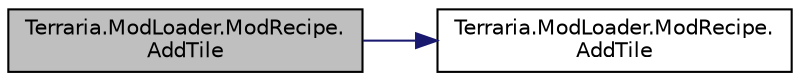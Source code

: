 digraph "Terraria.ModLoader.ModRecipe.AddTile"
{
 // LATEX_PDF_SIZE
  edge [fontname="Helvetica",fontsize="10",labelfontname="Helvetica",labelfontsize="10"];
  node [fontname="Helvetica",fontsize="10",shape=record];
  rankdir="LR";
  Node1 [label="Terraria.ModLoader.ModRecipe.\lAddTile",height=0.2,width=0.4,color="black", fillcolor="grey75", style="filled", fontcolor="black",tooltip="Adds a required crafting station to this recipe of the given type of tile."];
  Node1 -> Node2 [color="midnightblue",fontsize="10",style="solid",fontname="Helvetica"];
  Node2 [label="Terraria.ModLoader.ModRecipe.\lAddTile",height=0.2,width=0.4,color="black", fillcolor="white", style="filled",URL="$class_terraria_1_1_mod_loader_1_1_mod_recipe.html#a1b20c95779f17c2e6bb137f9ffece43c",tooltip="Adds a required crafting station with the given tile type to this recipe. Ex: recipe...."];
}
